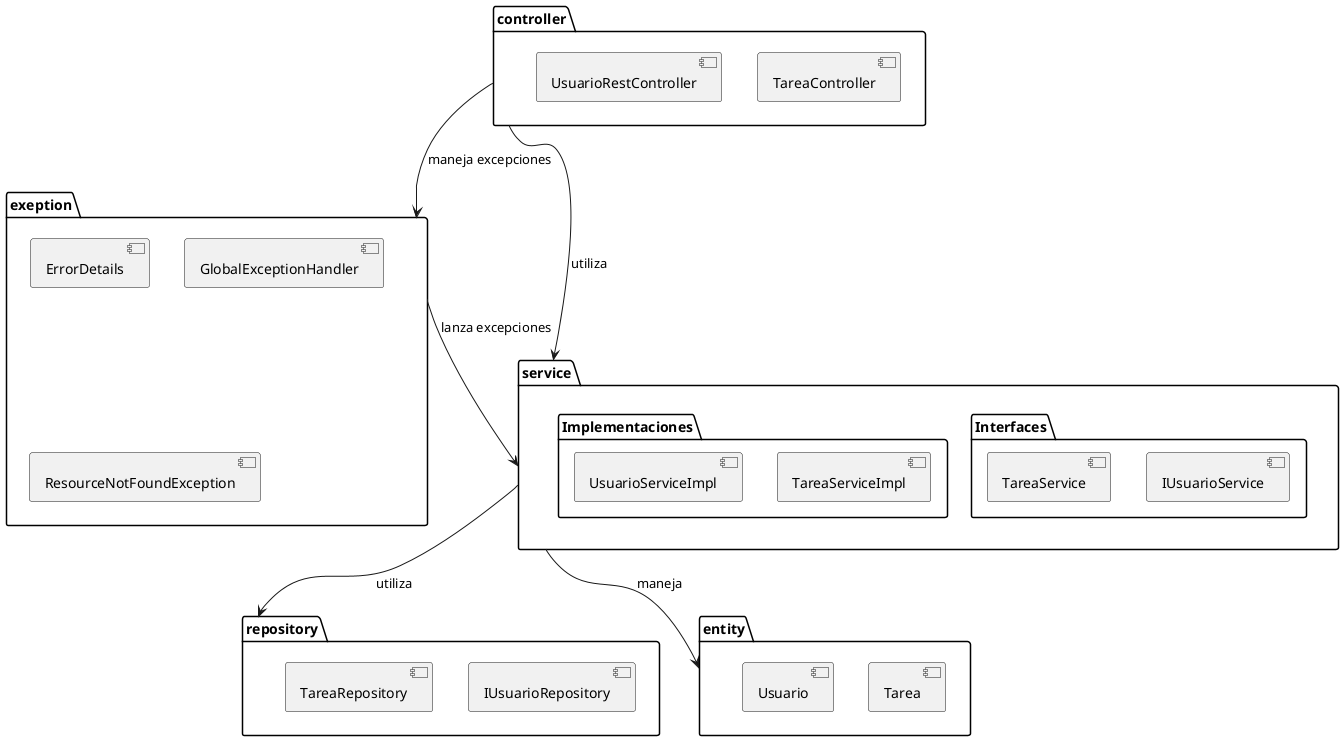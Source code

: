@startuml

package "controller" {
    [TareaController]
    [UsuarioRestController]
}

package "service" {
    package "Interfaces" {
        [IUsuarioService]
        [TareaService]
    }
    package "Implementaciones" {
        [TareaServiceImpl]
        [UsuarioServiceImpl]
    }
}

package "repository" {
    [IUsuarioRepository]
    [TareaRepository]
}

package "entity" {
    [Tarea]
    [Usuario]
}

package "exeption" {
    [ErrorDetails]
    [GlobalExceptionHandler]
    [ResourceNotFoundException]
}

controller --> service : utiliza
service --> repository : utiliza
service --> entity : maneja
controller --> exeption : maneja excepciones
exeption --> service : lanza excepciones

@enduml
